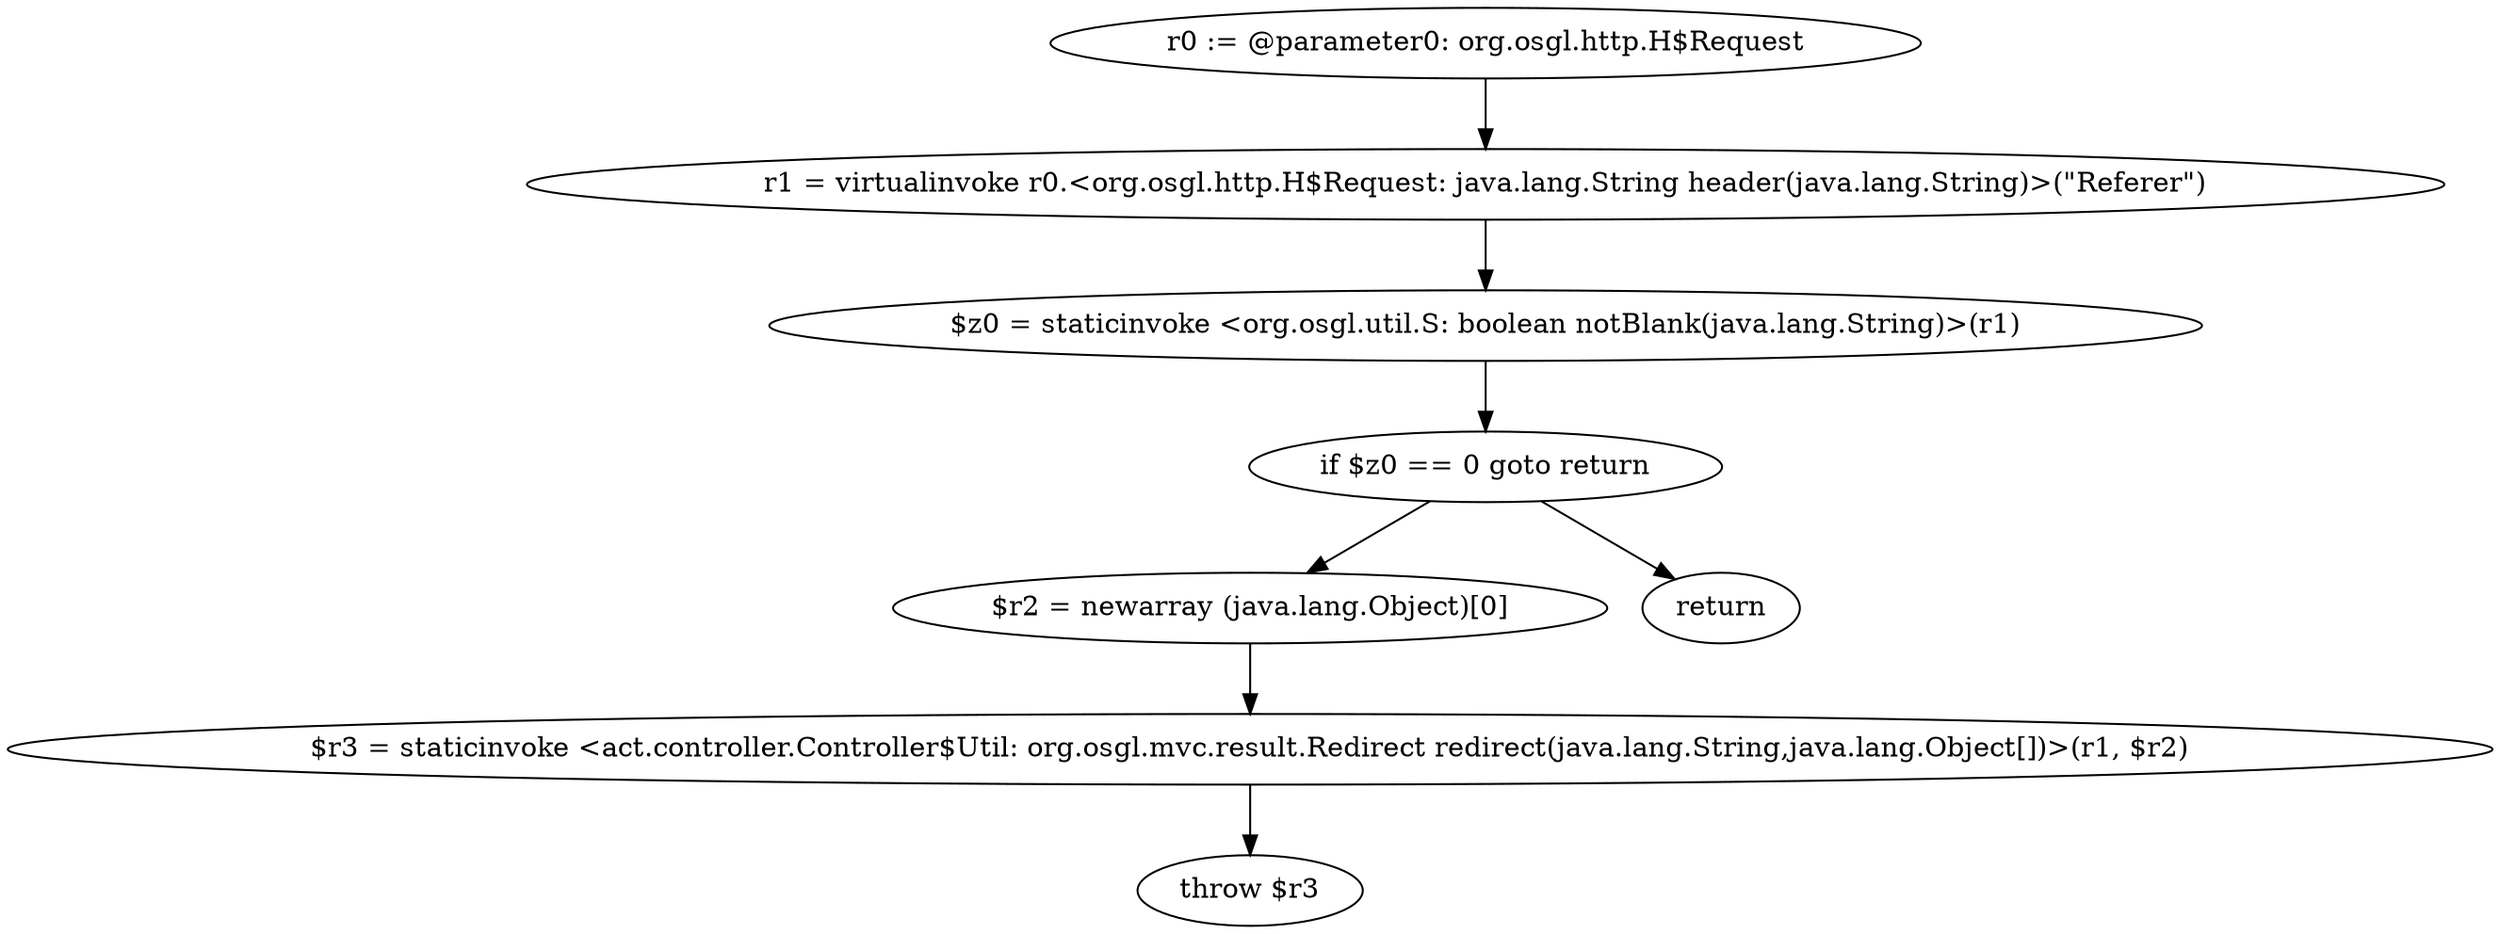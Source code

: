 digraph "unitGraph" {
    "r0 := @parameter0: org.osgl.http.H$Request"
    "r1 = virtualinvoke r0.<org.osgl.http.H$Request: java.lang.String header(java.lang.String)>(\"Referer\")"
    "$z0 = staticinvoke <org.osgl.util.S: boolean notBlank(java.lang.String)>(r1)"
    "if $z0 == 0 goto return"
    "$r2 = newarray (java.lang.Object)[0]"
    "$r3 = staticinvoke <act.controller.Controller$Util: org.osgl.mvc.result.Redirect redirect(java.lang.String,java.lang.Object[])>(r1, $r2)"
    "throw $r3"
    "return"
    "r0 := @parameter0: org.osgl.http.H$Request"->"r1 = virtualinvoke r0.<org.osgl.http.H$Request: java.lang.String header(java.lang.String)>(\"Referer\")";
    "r1 = virtualinvoke r0.<org.osgl.http.H$Request: java.lang.String header(java.lang.String)>(\"Referer\")"->"$z0 = staticinvoke <org.osgl.util.S: boolean notBlank(java.lang.String)>(r1)";
    "$z0 = staticinvoke <org.osgl.util.S: boolean notBlank(java.lang.String)>(r1)"->"if $z0 == 0 goto return";
    "if $z0 == 0 goto return"->"$r2 = newarray (java.lang.Object)[0]";
    "if $z0 == 0 goto return"->"return";
    "$r2 = newarray (java.lang.Object)[0]"->"$r3 = staticinvoke <act.controller.Controller$Util: org.osgl.mvc.result.Redirect redirect(java.lang.String,java.lang.Object[])>(r1, $r2)";
    "$r3 = staticinvoke <act.controller.Controller$Util: org.osgl.mvc.result.Redirect redirect(java.lang.String,java.lang.Object[])>(r1, $r2)"->"throw $r3";
}
